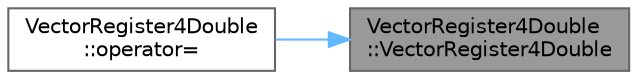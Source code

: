digraph "VectorRegister4Double::VectorRegister4Double"
{
 // INTERACTIVE_SVG=YES
 // LATEX_PDF_SIZE
  bgcolor="transparent";
  edge [fontname=Helvetica,fontsize=10,labelfontname=Helvetica,labelfontsize=10];
  node [fontname=Helvetica,fontsize=10,shape=box,height=0.2,width=0.4];
  rankdir="RL";
  Node1 [id="Node000001",label="VectorRegister4Double\l::VectorRegister4Double",height=0.2,width=0.4,color="gray40", fillcolor="grey60", style="filled", fontcolor="black",tooltip=" "];
  Node1 -> Node2 [id="edge1_Node000001_Node000002",dir="back",color="steelblue1",style="solid",tooltip=" "];
  Node2 [id="Node000002",label="VectorRegister4Double\l::operator=",height=0.2,width=0.4,color="grey40", fillcolor="white", style="filled",URL="$d4/d06/structVectorRegister4Double.html#a6edc827173e0fc03c09ca8ca1be956bd",tooltip=" "];
}
